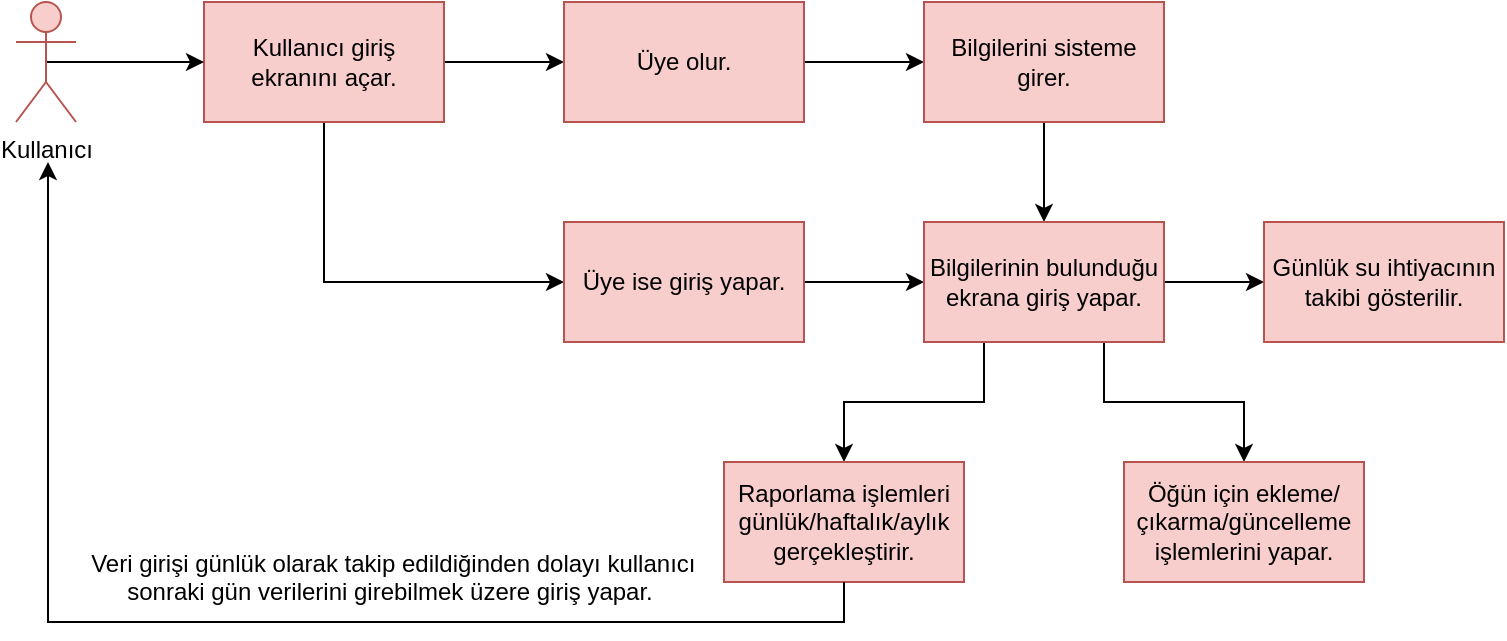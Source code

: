 <mxfile version="23.0.2" type="device">
  <diagram name="Sayfa -1" id="agCvc445moFODd9RpLFT">
    <mxGraphModel dx="836" dy="546" grid="1" gridSize="10" guides="1" tooltips="1" connect="1" arrows="1" fold="1" page="1" pageScale="1" pageWidth="827" pageHeight="1169" math="0" shadow="0">
      <root>
        <mxCell id="0" />
        <mxCell id="1" parent="0" />
        <mxCell id="tobLz6RoiXTVra6esTAI-7" style="edgeStyle=orthogonalEdgeStyle;rounded=0;orthogonalLoop=1;jettySize=auto;html=1;exitX=1;exitY=0.5;exitDx=0;exitDy=0;" parent="1" source="tobLz6RoiXTVra6esTAI-1" target="tobLz6RoiXTVra6esTAI-2" edge="1">
          <mxGeometry relative="1" as="geometry" />
        </mxCell>
        <mxCell id="tobLz6RoiXTVra6esTAI-9" style="edgeStyle=orthogonalEdgeStyle;rounded=0;orthogonalLoop=1;jettySize=auto;html=1;exitX=0.5;exitY=1;exitDx=0;exitDy=0;entryX=0;entryY=0.5;entryDx=0;entryDy=0;" parent="1" source="tobLz6RoiXTVra6esTAI-1" target="tobLz6RoiXTVra6esTAI-5" edge="1">
          <mxGeometry relative="1" as="geometry">
            <mxPoint x="274" y="250" as="targetPoint" />
          </mxGeometry>
        </mxCell>
        <mxCell id="tobLz6RoiXTVra6esTAI-1" value="Kullanıcı giriş ekranını açar." style="rounded=0;whiteSpace=wrap;html=1;fillColor=#f8cecc;strokeColor=#b85450;" parent="1" vertex="1">
          <mxGeometry x="124" y="110" width="120" height="60" as="geometry" />
        </mxCell>
        <mxCell id="tobLz6RoiXTVra6esTAI-8" style="edgeStyle=orthogonalEdgeStyle;rounded=0;orthogonalLoop=1;jettySize=auto;html=1;exitX=1;exitY=0.5;exitDx=0;exitDy=0;" parent="1" source="tobLz6RoiXTVra6esTAI-2" target="tobLz6RoiXTVra6esTAI-4" edge="1">
          <mxGeometry relative="1" as="geometry" />
        </mxCell>
        <mxCell id="tobLz6RoiXTVra6esTAI-2" value="Üye olur." style="rounded=0;whiteSpace=wrap;html=1;fillColor=#f8cecc;strokeColor=#b85450;" parent="1" vertex="1">
          <mxGeometry x="304" y="110" width="120" height="60" as="geometry" />
        </mxCell>
        <mxCell id="tobLz6RoiXTVra6esTAI-6" style="edgeStyle=orthogonalEdgeStyle;rounded=0;orthogonalLoop=1;jettySize=auto;html=1;exitX=0.5;exitY=0.5;exitDx=0;exitDy=0;exitPerimeter=0;entryX=0;entryY=0.5;entryDx=0;entryDy=0;" parent="1" source="tobLz6RoiXTVra6esTAI-3" target="tobLz6RoiXTVra6esTAI-1" edge="1">
          <mxGeometry relative="1" as="geometry" />
        </mxCell>
        <mxCell id="tobLz6RoiXTVra6esTAI-3" value="Kullanıcı" style="shape=umlActor;verticalLabelPosition=bottom;verticalAlign=top;html=1;outlineConnect=0;fillColor=#f8cecc;strokeColor=#b85450;" parent="1" vertex="1">
          <mxGeometry x="30" y="110" width="30" height="60" as="geometry" />
        </mxCell>
        <mxCell id="tobLz6RoiXTVra6esTAI-12" style="edgeStyle=orthogonalEdgeStyle;rounded=0;orthogonalLoop=1;jettySize=auto;html=1;exitX=0.5;exitY=1;exitDx=0;exitDy=0;entryX=0.5;entryY=0;entryDx=0;entryDy=0;" parent="1" source="tobLz6RoiXTVra6esTAI-4" target="tobLz6RoiXTVra6esTAI-10" edge="1">
          <mxGeometry relative="1" as="geometry" />
        </mxCell>
        <mxCell id="tobLz6RoiXTVra6esTAI-4" value="Bilgilerini sisteme girer." style="rounded=0;whiteSpace=wrap;html=1;fillColor=#f8cecc;strokeColor=#b85450;" parent="1" vertex="1">
          <mxGeometry x="484" y="110" width="120" height="60" as="geometry" />
        </mxCell>
        <mxCell id="tobLz6RoiXTVra6esTAI-11" style="edgeStyle=orthogonalEdgeStyle;rounded=0;orthogonalLoop=1;jettySize=auto;html=1;exitX=1;exitY=0.5;exitDx=0;exitDy=0;entryX=0;entryY=0.5;entryDx=0;entryDy=0;" parent="1" source="tobLz6RoiXTVra6esTAI-5" target="tobLz6RoiXTVra6esTAI-10" edge="1">
          <mxGeometry relative="1" as="geometry" />
        </mxCell>
        <mxCell id="tobLz6RoiXTVra6esTAI-5" value="Üye ise giriş yapar." style="rounded=0;whiteSpace=wrap;html=1;fillColor=#f8cecc;strokeColor=#b85450;" parent="1" vertex="1">
          <mxGeometry x="304" y="220" width="120" height="60" as="geometry" />
        </mxCell>
        <mxCell id="tobLz6RoiXTVra6esTAI-16" style="edgeStyle=orthogonalEdgeStyle;rounded=0;orthogonalLoop=1;jettySize=auto;html=1;exitX=1;exitY=0.5;exitDx=0;exitDy=0;entryX=0;entryY=0.5;entryDx=0;entryDy=0;" parent="1" source="tobLz6RoiXTVra6esTAI-10" target="tobLz6RoiXTVra6esTAI-13" edge="1">
          <mxGeometry relative="1" as="geometry" />
        </mxCell>
        <mxCell id="tobLz6RoiXTVra6esTAI-17" style="edgeStyle=orthogonalEdgeStyle;rounded=0;orthogonalLoop=1;jettySize=auto;html=1;exitX=0.75;exitY=1;exitDx=0;exitDy=0;entryX=0.5;entryY=0;entryDx=0;entryDy=0;" parent="1" source="tobLz6RoiXTVra6esTAI-10" target="tobLz6RoiXTVra6esTAI-14" edge="1">
          <mxGeometry relative="1" as="geometry" />
        </mxCell>
        <mxCell id="tobLz6RoiXTVra6esTAI-19" style="edgeStyle=orthogonalEdgeStyle;rounded=0;orthogonalLoop=1;jettySize=auto;html=1;exitX=0.25;exitY=1;exitDx=0;exitDy=0;entryX=0.5;entryY=0;entryDx=0;entryDy=0;" parent="1" source="tobLz6RoiXTVra6esTAI-10" target="tobLz6RoiXTVra6esTAI-15" edge="1">
          <mxGeometry relative="1" as="geometry" />
        </mxCell>
        <mxCell id="tobLz6RoiXTVra6esTAI-10" value="Bilgilerinin bulunduğu ekrana giriş yapar." style="rounded=0;whiteSpace=wrap;html=1;fillColor=#f8cecc;strokeColor=#b85450;" parent="1" vertex="1">
          <mxGeometry x="484" y="220" width="120" height="60" as="geometry" />
        </mxCell>
        <mxCell id="tobLz6RoiXTVra6esTAI-13" value="Günlük su ihtiyacının takibi gösterilir." style="rounded=0;whiteSpace=wrap;html=1;fillColor=#f8cecc;strokeColor=#b85450;" parent="1" vertex="1">
          <mxGeometry x="654" y="220" width="120" height="60" as="geometry" />
        </mxCell>
        <mxCell id="tobLz6RoiXTVra6esTAI-14" value="Öğün için ekleme/çıkarma/güncelleme işlemlerini yapar." style="rounded=0;whiteSpace=wrap;html=1;fillColor=#f8cecc;strokeColor=#b85450;" parent="1" vertex="1">
          <mxGeometry x="584" y="340" width="120" height="60" as="geometry" />
        </mxCell>
        <mxCell id="tobLz6RoiXTVra6esTAI-15" value="Raporlama işlemleri günlük/haftalık/aylık gerçekleştirir." style="rounded=0;whiteSpace=wrap;html=1;fillColor=#f8cecc;strokeColor=#b85450;" parent="1" vertex="1">
          <mxGeometry x="384" y="340" width="120" height="60" as="geometry" />
        </mxCell>
        <mxCell id="eJNWEgVa7FE-ILaTqfRi-1" style="edgeStyle=orthogonalEdgeStyle;rounded=0;orthogonalLoop=1;jettySize=auto;html=1;exitX=0.5;exitY=1;exitDx=0;exitDy=0;" edge="1" parent="1" source="tobLz6RoiXTVra6esTAI-15">
          <mxGeometry relative="1" as="geometry">
            <mxPoint x="46" y="190" as="targetPoint" />
            <Array as="points">
              <mxPoint x="444" y="420" />
              <mxPoint x="46" y="420" />
            </Array>
          </mxGeometry>
        </mxCell>
        <mxCell id="eJNWEgVa7FE-ILaTqfRi-2" value="&amp;nbsp;Veri girişi günlük olarak takip edildiğinden dolayı kullanıcı sonraki gün verilerini girebilmek üzere giriş yapar.&lt;br&gt;&amp;nbsp;" style="text;html=1;strokeColor=none;fillColor=none;align=center;verticalAlign=middle;whiteSpace=wrap;rounded=0;" vertex="1" parent="1">
          <mxGeometry x="60" y="390" width="314" height="30" as="geometry" />
        </mxCell>
      </root>
    </mxGraphModel>
  </diagram>
</mxfile>
